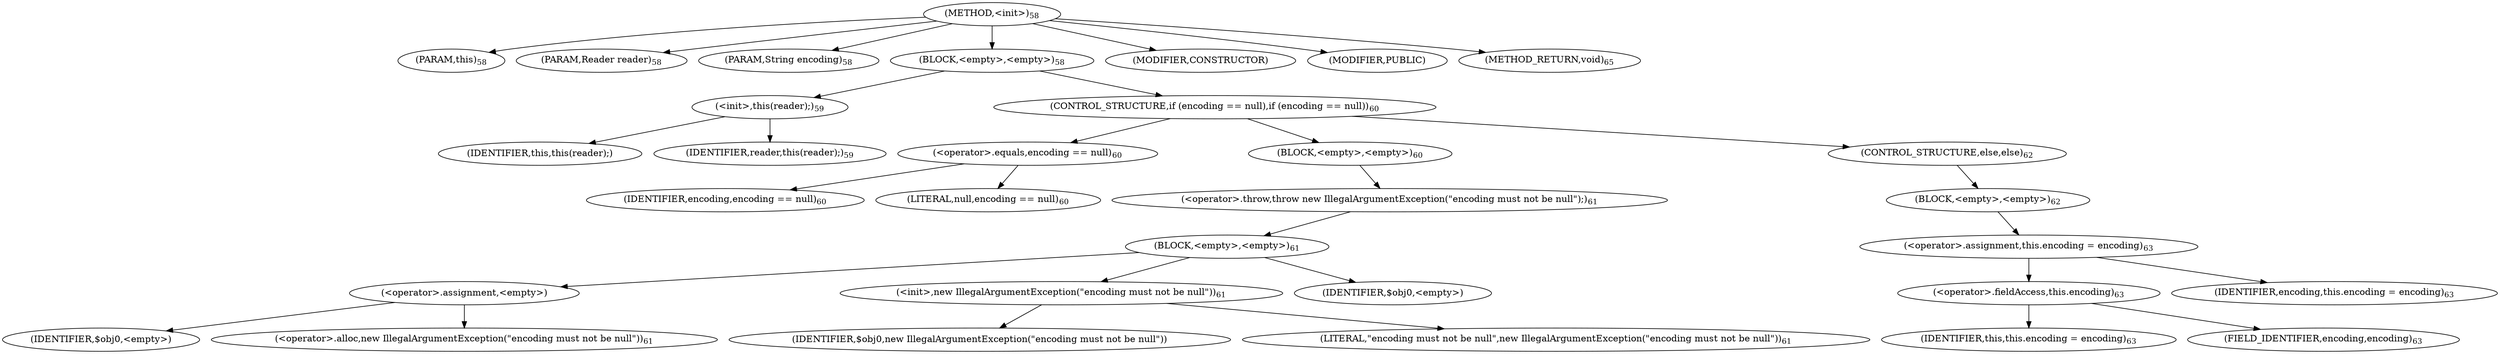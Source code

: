 digraph "&lt;init&gt;" {  
"51" [label = <(METHOD,&lt;init&gt;)<SUB>58</SUB>> ]
"4" [label = <(PARAM,this)<SUB>58</SUB>> ]
"52" [label = <(PARAM,Reader reader)<SUB>58</SUB>> ]
"53" [label = <(PARAM,String encoding)<SUB>58</SUB>> ]
"54" [label = <(BLOCK,&lt;empty&gt;,&lt;empty&gt;)<SUB>58</SUB>> ]
"55" [label = <(&lt;init&gt;,this(reader);)<SUB>59</SUB>> ]
"3" [label = <(IDENTIFIER,this,this(reader);)> ]
"56" [label = <(IDENTIFIER,reader,this(reader);)<SUB>59</SUB>> ]
"57" [label = <(CONTROL_STRUCTURE,if (encoding == null),if (encoding == null))<SUB>60</SUB>> ]
"58" [label = <(&lt;operator&gt;.equals,encoding == null)<SUB>60</SUB>> ]
"59" [label = <(IDENTIFIER,encoding,encoding == null)<SUB>60</SUB>> ]
"60" [label = <(LITERAL,null,encoding == null)<SUB>60</SUB>> ]
"61" [label = <(BLOCK,&lt;empty&gt;,&lt;empty&gt;)<SUB>60</SUB>> ]
"62" [label = <(&lt;operator&gt;.throw,throw new IllegalArgumentException(&quot;encoding must not be null&quot;);)<SUB>61</SUB>> ]
"63" [label = <(BLOCK,&lt;empty&gt;,&lt;empty&gt;)<SUB>61</SUB>> ]
"64" [label = <(&lt;operator&gt;.assignment,&lt;empty&gt;)> ]
"65" [label = <(IDENTIFIER,$obj0,&lt;empty&gt;)> ]
"66" [label = <(&lt;operator&gt;.alloc,new IllegalArgumentException(&quot;encoding must not be null&quot;))<SUB>61</SUB>> ]
"67" [label = <(&lt;init&gt;,new IllegalArgumentException(&quot;encoding must not be null&quot;))<SUB>61</SUB>> ]
"68" [label = <(IDENTIFIER,$obj0,new IllegalArgumentException(&quot;encoding must not be null&quot;))> ]
"69" [label = <(LITERAL,&quot;encoding must not be null&quot;,new IllegalArgumentException(&quot;encoding must not be null&quot;))<SUB>61</SUB>> ]
"70" [label = <(IDENTIFIER,$obj0,&lt;empty&gt;)> ]
"71" [label = <(CONTROL_STRUCTURE,else,else)<SUB>62</SUB>> ]
"72" [label = <(BLOCK,&lt;empty&gt;,&lt;empty&gt;)<SUB>62</SUB>> ]
"73" [label = <(&lt;operator&gt;.assignment,this.encoding = encoding)<SUB>63</SUB>> ]
"74" [label = <(&lt;operator&gt;.fieldAccess,this.encoding)<SUB>63</SUB>> ]
"5" [label = <(IDENTIFIER,this,this.encoding = encoding)<SUB>63</SUB>> ]
"75" [label = <(FIELD_IDENTIFIER,encoding,encoding)<SUB>63</SUB>> ]
"76" [label = <(IDENTIFIER,encoding,this.encoding = encoding)<SUB>63</SUB>> ]
"77" [label = <(MODIFIER,CONSTRUCTOR)> ]
"78" [label = <(MODIFIER,PUBLIC)> ]
"79" [label = <(METHOD_RETURN,void)<SUB>65</SUB>> ]
  "51" -> "4" 
  "51" -> "52" 
  "51" -> "53" 
  "51" -> "54" 
  "51" -> "77" 
  "51" -> "78" 
  "51" -> "79" 
  "54" -> "55" 
  "54" -> "57" 
  "55" -> "3" 
  "55" -> "56" 
  "57" -> "58" 
  "57" -> "61" 
  "57" -> "71" 
  "58" -> "59" 
  "58" -> "60" 
  "61" -> "62" 
  "62" -> "63" 
  "63" -> "64" 
  "63" -> "67" 
  "63" -> "70" 
  "64" -> "65" 
  "64" -> "66" 
  "67" -> "68" 
  "67" -> "69" 
  "71" -> "72" 
  "72" -> "73" 
  "73" -> "74" 
  "73" -> "76" 
  "74" -> "5" 
  "74" -> "75" 
}

